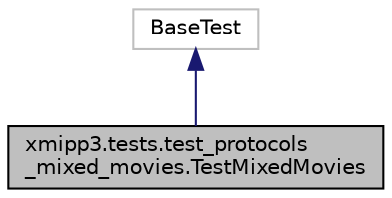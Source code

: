 digraph "xmipp3.tests.test_protocols_mixed_movies.TestMixedMovies"
{
  edge [fontname="Helvetica",fontsize="10",labelfontname="Helvetica",labelfontsize="10"];
  node [fontname="Helvetica",fontsize="10",shape=record];
  Node2 [label="xmipp3.tests.test_protocols\l_mixed_movies.TestMixedMovies",height=0.2,width=0.4,color="black", fillcolor="grey75", style="filled", fontcolor="black"];
  Node3 -> Node2 [dir="back",color="midnightblue",fontsize="10",style="solid",fontname="Helvetica"];
  Node3 [label="BaseTest",height=0.2,width=0.4,color="grey75", fillcolor="white", style="filled"];
}
